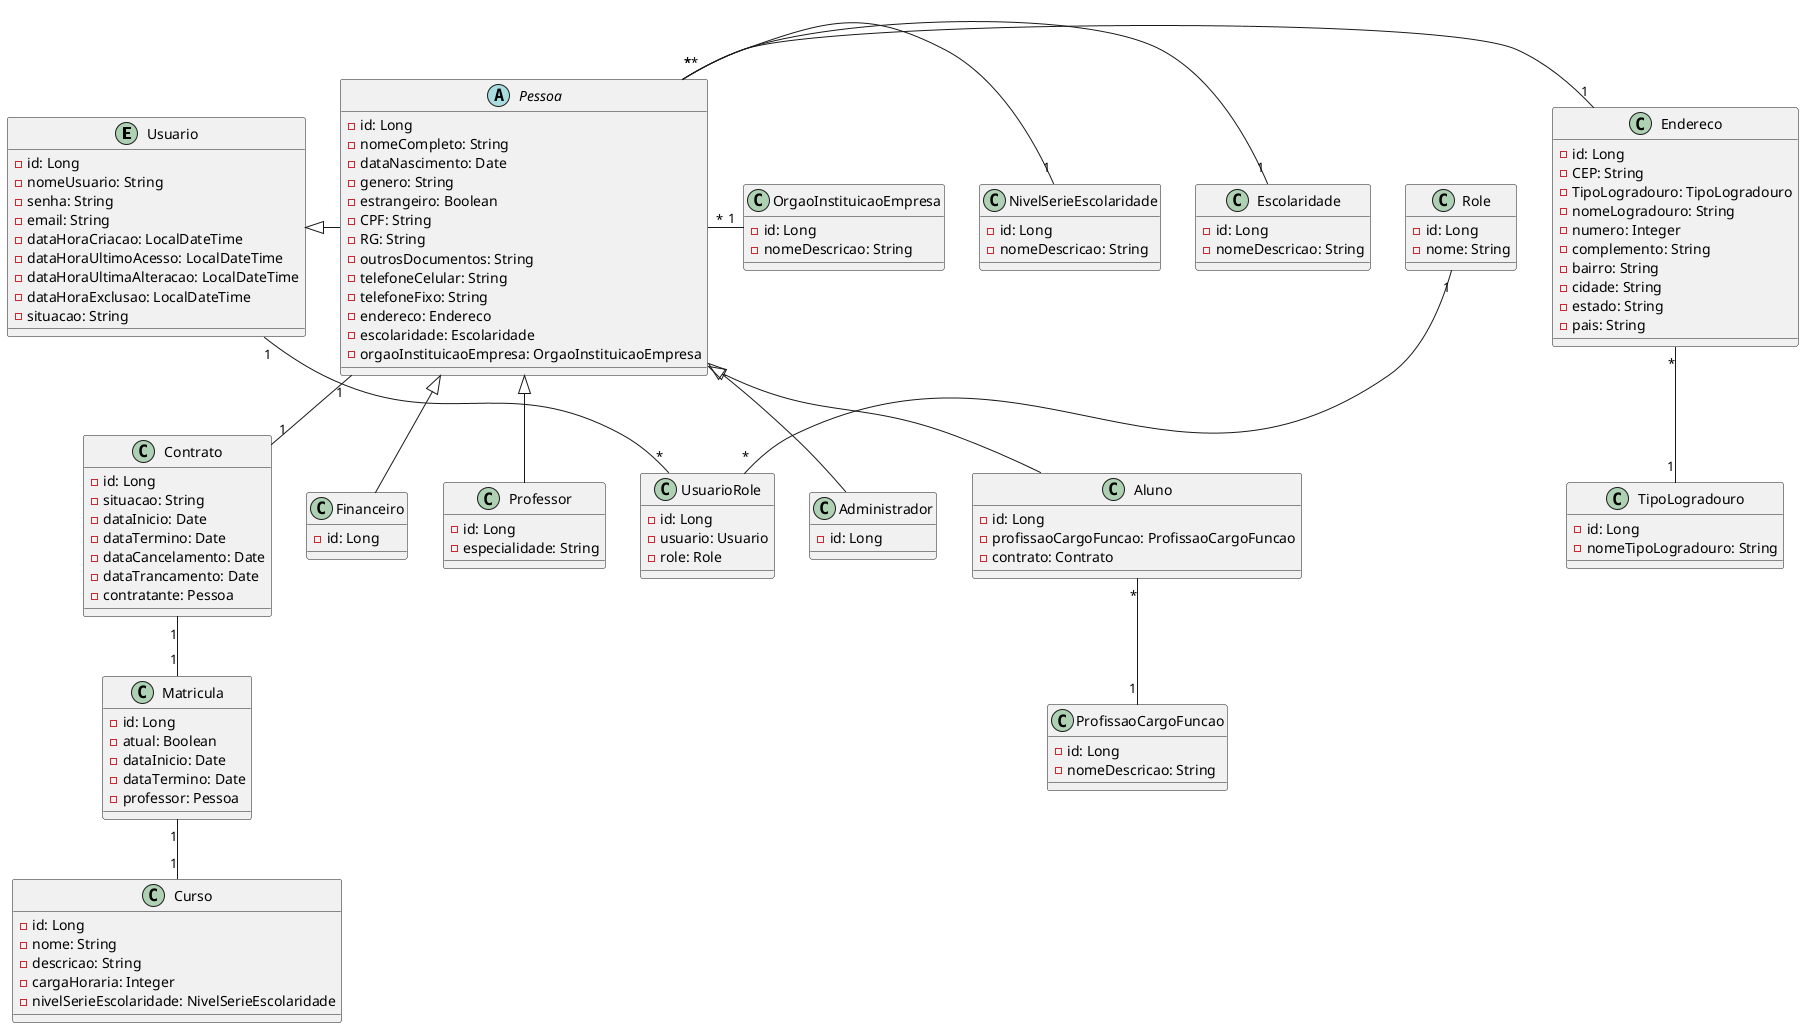 @startuml


entity Usuario {
    - id: Long
    - nomeUsuario: String
    - senha: String
    - email: String
    - dataHoraCriacao: LocalDateTime
    - dataHoraUltimoAcesso: LocalDateTime
    - dataHoraUltimaAlteracao: LocalDateTime
    - dataHoraExclusao: LocalDateTime
    - situacao: String
}



abstract class Pessoa {
    - id: Long
    - nomeCompleto: String
    - dataNascimento: Date
    - genero: String
    - estrangeiro: Boolean
    - CPF: String
    - RG: String
    - outrosDocumentos: String
    - telefoneCelular: String
    - telefoneFixo: String
    - endereco: Endereco
    - escolaridade: Escolaridade
    - orgaoInstituicaoEmpresa: OrgaoInstituicaoEmpresa
}

class Endereco {
    - id: Long
    - CEP: String
    - TipoLogradouro: TipoLogradouro
    - nomeLogradouro: String
    - numero: Integer
    - complemento: String
    - bairro: String
    - cidade: String
    - estado: String
    - pais: String
}

class TipoLogradouro {
    - id: Long
    - nomeTipoLogradouro: String
}

class Escolaridade {
    - id: Long
    - nomeDescricao: String
}

class NivelSerieEscolaridade {
    - id: Long
    - nomeDescricao: String
}

class OrgaoInstituicaoEmpresa {
    - id: Long
    - nomeDescricao: String
}

class ProfissaoCargoFuncao {
    - id: Long
    - nomeDescricao: String
}


class Contrato {
   - id: Long
   - situacao: String
   - dataInicio: Date
   - dataTermino: Date
   - dataCancelamento: Date
   - dataTrancamento: Date
   - contratante: Pessoa
}

class Matricula {
   - id: Long
   - atual: Boolean
   - dataInicio: Date
   - dataTermino: Date
   - professor: Pessoa
}

class Curso {
   - id: Long
   - nome: String
   - descricao: String
   - cargaHoraria: Integer
   - nivelSerieEscolaridade: NivelSerieEscolaridade
}

Pessoa "1" -- "1" Contrato
Contrato "1" -- "1" Matricula
Matricula "1" -- "1" Curso

Pessoa "*" - "1" Endereco
Pessoa "*" - "1" Escolaridade
Pessoa "*" - "1" NivelSerieEscolaridade
Pessoa "*" - "1" OrgaoInstituicaoEmpresa
Usuario <|- Pessoa
Endereco "*" -- "1" TipoLogradouro

class Professor {
    - id: Long
    - especialidade: String
}

class Aluno {
    - id: Long
    - profissaoCargoFuncao: ProfissaoCargoFuncao
    - contrato: Contrato
}

Aluno "*" -- "1" ProfissaoCargoFuncao

class Administrador {
    - id: Long
}

class Financeiro {
    - id: Long
}

Pessoa <|-- Aluno
Pessoa <|-- Professor
Pessoa <|-- Administrador
Pessoa <|-- Financeiro

class Role {
    - id: Long
    - nome: String
}

'Classe associativa para relacionamento N:N entre Usuario e Role
class UsuarioRole {
    - id: Long
    - usuario: Usuario
    - role: Role
}

Usuario "1" -- "*" UsuarioRole
Role "1" -- "*" UsuarioRole



@enduml